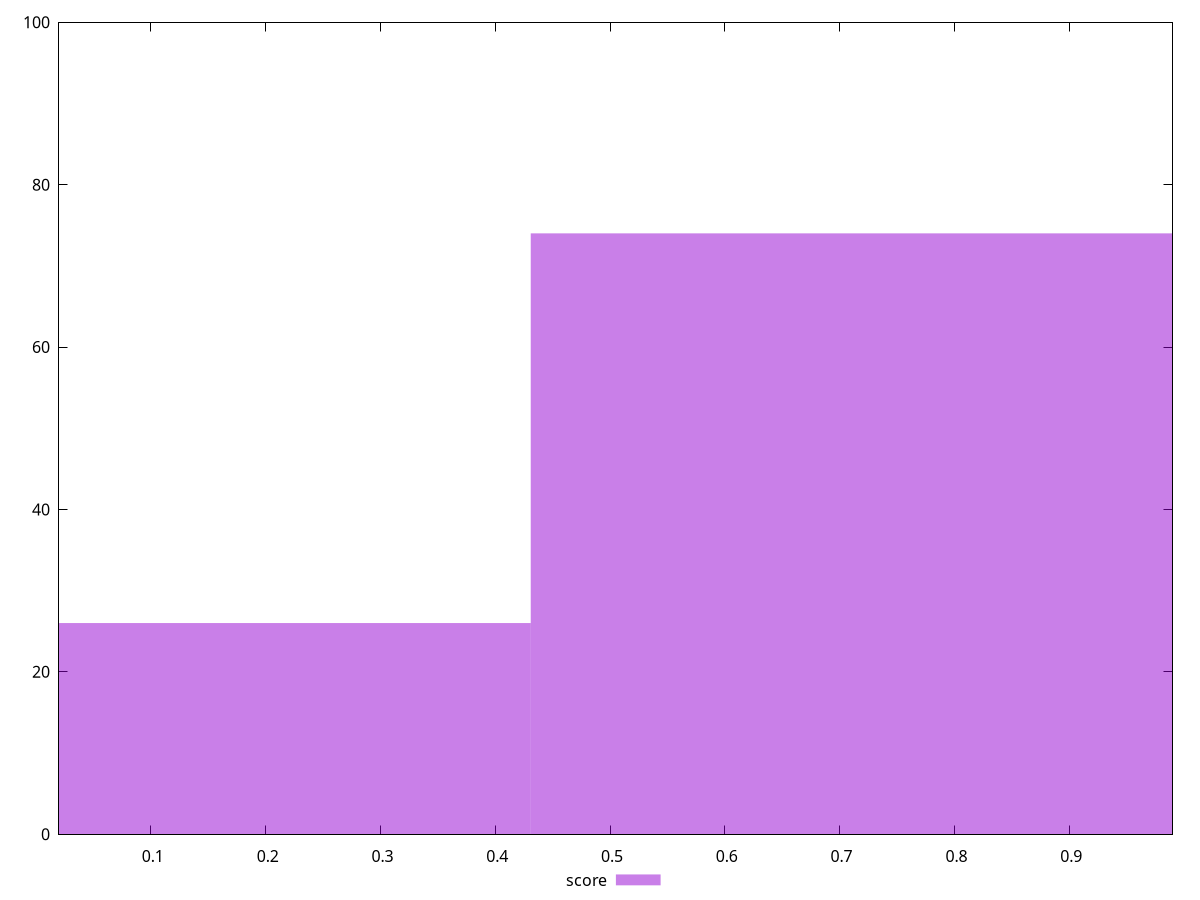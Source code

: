 reset

$score <<EOF
0.8618929734367144 74
0 26
EOF

set key outside below
set boxwidth 0.8618929734367144
set xrange [0.02:0.99]
set yrange [0:100]
set trange [0:100]
set style fill transparent solid 0.5 noborder
set terminal svg size 640, 490 enhanced background rgb 'white'
set output "reports/report_00028_2021-02-24T12-49-42.674Z/largest-contentful-paint/samples/agenda/score/histogram.svg"

plot $score title "score" with boxes

reset
